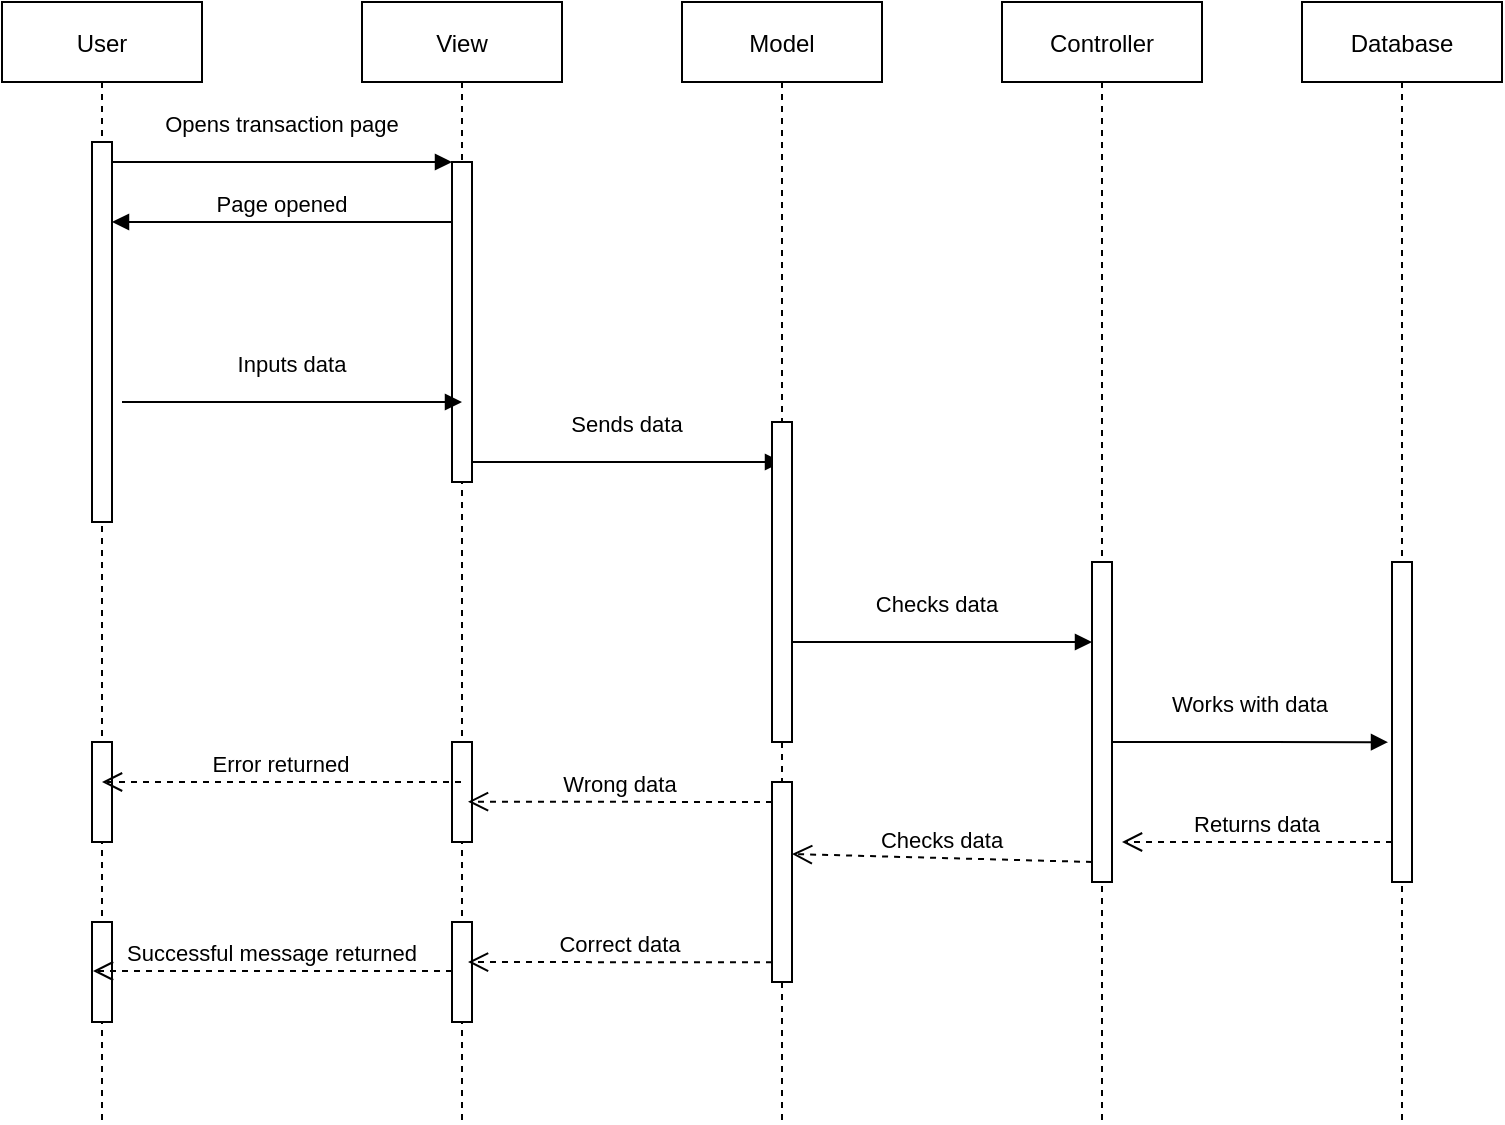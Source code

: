 <mxfile version="20.5.1" type="device"><diagram id="kgpKYQtTHZ0yAKxKKP6v" name="Page-1"><mxGraphModel dx="1422" dy="762" grid="1" gridSize="10" guides="1" tooltips="1" connect="1" arrows="1" fold="1" page="1" pageScale="1" pageWidth="850" pageHeight="1100" math="0" shadow="0"><root><mxCell id="0"/><mxCell id="1" parent="0"/><mxCell id="3nuBFxr9cyL0pnOWT2aG-1" value="User" style="shape=umlLifeline;perimeter=lifelinePerimeter;container=1;collapsible=0;recursiveResize=0;rounded=0;shadow=0;strokeWidth=1;" parent="1" vertex="1"><mxGeometry x="120" y="80" width="100" height="560" as="geometry"/></mxCell><mxCell id="3nuBFxr9cyL0pnOWT2aG-2" value="" style="points=[];perimeter=orthogonalPerimeter;rounded=0;shadow=0;strokeWidth=1;" parent="3nuBFxr9cyL0pnOWT2aG-1" vertex="1"><mxGeometry x="45" y="70" width="10" height="190" as="geometry"/></mxCell><mxCell id="aJREouYMdtmeNT7AX6Uo-19" value="" style="points=[];perimeter=orthogonalPerimeter;rounded=0;shadow=0;strokeWidth=1;" vertex="1" parent="3nuBFxr9cyL0pnOWT2aG-1"><mxGeometry x="45" y="370" width="10" height="50" as="geometry"/></mxCell><mxCell id="aJREouYMdtmeNT7AX6Uo-21" value="" style="points=[];perimeter=orthogonalPerimeter;rounded=0;shadow=0;strokeWidth=1;" vertex="1" parent="3nuBFxr9cyL0pnOWT2aG-1"><mxGeometry x="45" y="460" width="10" height="50" as="geometry"/></mxCell><mxCell id="3nuBFxr9cyL0pnOWT2aG-5" value="View" style="shape=umlLifeline;perimeter=lifelinePerimeter;container=1;collapsible=0;recursiveResize=0;rounded=0;shadow=0;strokeWidth=1;" parent="1" vertex="1"><mxGeometry x="300" y="80" width="100" height="560" as="geometry"/></mxCell><mxCell id="3nuBFxr9cyL0pnOWT2aG-6" value="" style="points=[];perimeter=orthogonalPerimeter;rounded=0;shadow=0;strokeWidth=1;" parent="3nuBFxr9cyL0pnOWT2aG-5" vertex="1"><mxGeometry x="45" y="80" width="10" height="160" as="geometry"/></mxCell><mxCell id="aJREouYMdtmeNT7AX6Uo-15" value="" style="points=[];perimeter=orthogonalPerimeter;rounded=0;shadow=0;strokeWidth=1;" vertex="1" parent="3nuBFxr9cyL0pnOWT2aG-5"><mxGeometry x="45" y="370" width="10" height="50" as="geometry"/></mxCell><mxCell id="aJREouYMdtmeNT7AX6Uo-16" value="" style="points=[];perimeter=orthogonalPerimeter;rounded=0;shadow=0;strokeWidth=1;" vertex="1" parent="3nuBFxr9cyL0pnOWT2aG-5"><mxGeometry x="45" y="460" width="10" height="50" as="geometry"/></mxCell><mxCell id="aJREouYMdtmeNT7AX6Uo-22" value="Successful message returned" style="verticalAlign=bottom;endArrow=open;dashed=1;endSize=8;shadow=0;strokeWidth=1;entryX=0.53;entryY=0.714;entryDx=0;entryDy=0;entryPerimeter=0;" edge="1" parent="3nuBFxr9cyL0pnOWT2aG-5"><mxGeometry relative="1" as="geometry"><mxPoint x="-134.5" y="484.5" as="targetPoint"/><mxPoint x="45" y="484.5" as="sourcePoint"/></mxGeometry></mxCell><mxCell id="3nuBFxr9cyL0pnOWT2aG-8" value="Opens transaction page" style="verticalAlign=bottom;endArrow=block;entryX=0;entryY=0;shadow=0;strokeWidth=1;" parent="1" source="3nuBFxr9cyL0pnOWT2aG-2" target="3nuBFxr9cyL0pnOWT2aG-6" edge="1"><mxGeometry y="10" relative="1" as="geometry"><mxPoint x="275" y="160" as="sourcePoint"/><mxPoint as="offset"/></mxGeometry></mxCell><mxCell id="3nuBFxr9cyL0pnOWT2aG-9" value="Page opened" style="verticalAlign=bottom;endArrow=block;entryX=1;entryY=0;shadow=0;strokeWidth=1;" parent="1" source="3nuBFxr9cyL0pnOWT2aG-6" edge="1"><mxGeometry relative="1" as="geometry"><mxPoint x="240" y="200" as="sourcePoint"/><mxPoint x="175" y="190" as="targetPoint"/></mxGeometry></mxCell><mxCell id="aJREouYMdtmeNT7AX6Uo-1" value="Model" style="shape=umlLifeline;perimeter=lifelinePerimeter;container=1;collapsible=0;recursiveResize=0;rounded=0;shadow=0;strokeWidth=1;" vertex="1" parent="1"><mxGeometry x="460" y="80" width="100" height="560" as="geometry"/></mxCell><mxCell id="aJREouYMdtmeNT7AX6Uo-8" value="Sends data" style="verticalAlign=bottom;endArrow=block;shadow=0;strokeWidth=1;" edge="1" parent="aJREouYMdtmeNT7AX6Uo-1"><mxGeometry y="10" relative="1" as="geometry"><mxPoint x="-105" y="230" as="sourcePoint"/><mxPoint x="50" y="230" as="targetPoint"/><mxPoint as="offset"/></mxGeometry></mxCell><mxCell id="aJREouYMdtmeNT7AX6Uo-13" value="" style="points=[];perimeter=orthogonalPerimeter;rounded=0;shadow=0;strokeWidth=1;" vertex="1" parent="aJREouYMdtmeNT7AX6Uo-1"><mxGeometry x="45" y="390" width="10" height="100" as="geometry"/></mxCell><mxCell id="aJREouYMdtmeNT7AX6Uo-18" value="Correct data" style="verticalAlign=bottom;endArrow=open;dashed=1;endSize=8;exitX=0;exitY=0.95;shadow=0;strokeWidth=1;entryX=0.53;entryY=0.714;entryDx=0;entryDy=0;entryPerimeter=0;" edge="1" parent="aJREouYMdtmeNT7AX6Uo-1"><mxGeometry relative="1" as="geometry"><mxPoint x="-107" y="480.0" as="targetPoint"/><mxPoint x="45" y="480.16" as="sourcePoint"/></mxGeometry></mxCell><mxCell id="aJREouYMdtmeNT7AX6Uo-3" value="Controller" style="shape=umlLifeline;perimeter=lifelinePerimeter;container=1;collapsible=0;recursiveResize=0;rounded=0;shadow=0;strokeWidth=1;" vertex="1" parent="1"><mxGeometry x="620" y="80" width="100" height="560" as="geometry"/></mxCell><mxCell id="aJREouYMdtmeNT7AX6Uo-14" value="Checks data" style="verticalAlign=bottom;endArrow=open;dashed=1;endSize=8;exitX=0;exitY=0.95;shadow=0;strokeWidth=1;entryX=1;entryY=0.36;entryDx=0;entryDy=0;entryPerimeter=0;" edge="1" parent="aJREouYMdtmeNT7AX6Uo-3" target="aJREouYMdtmeNT7AX6Uo-13"><mxGeometry relative="1" as="geometry"><mxPoint x="-90" y="430" as="targetPoint"/><mxPoint x="45" y="430.0" as="sourcePoint"/></mxGeometry></mxCell><mxCell id="aJREouYMdtmeNT7AX6Uo-5" value="Database" style="shape=umlLifeline;perimeter=lifelinePerimeter;container=1;collapsible=0;recursiveResize=0;rounded=0;shadow=0;strokeWidth=1;" vertex="1" parent="1"><mxGeometry x="770" y="80" width="100" height="560" as="geometry"/></mxCell><mxCell id="aJREouYMdtmeNT7AX6Uo-7" value="Inputs data" style="verticalAlign=bottom;endArrow=block;entryX=0;entryY=0;shadow=0;strokeWidth=1;" edge="1" parent="1"><mxGeometry y="10" relative="1" as="geometry"><mxPoint x="180" y="280.0" as="sourcePoint"/><mxPoint x="350" y="280.0" as="targetPoint"/><mxPoint as="offset"/></mxGeometry></mxCell><mxCell id="aJREouYMdtmeNT7AX6Uo-4" value="" style="points=[];perimeter=orthogonalPerimeter;rounded=0;shadow=0;strokeWidth=1;" vertex="1" parent="1"><mxGeometry x="665" y="360" width="10" height="160" as="geometry"/></mxCell><mxCell id="aJREouYMdtmeNT7AX6Uo-9" value="Checks data" style="verticalAlign=bottom;endArrow=block;shadow=0;strokeWidth=1;" edge="1" parent="1"><mxGeometry y="10" relative="1" as="geometry"><mxPoint x="510" y="400" as="sourcePoint"/><mxPoint x="665" y="400" as="targetPoint"/><mxPoint as="offset"/></mxGeometry></mxCell><mxCell id="aJREouYMdtmeNT7AX6Uo-6" value="" style="points=[];perimeter=orthogonalPerimeter;rounded=0;shadow=0;strokeWidth=1;" vertex="1" parent="1"><mxGeometry x="815" y="360" width="10" height="160" as="geometry"/></mxCell><mxCell id="aJREouYMdtmeNT7AX6Uo-10" value="Works with data" style="verticalAlign=bottom;endArrow=block;shadow=0;strokeWidth=1;entryX=-0.2;entryY=0.563;entryDx=0;entryDy=0;entryPerimeter=0;" edge="1" parent="1" target="aJREouYMdtmeNT7AX6Uo-6"><mxGeometry y="10" relative="1" as="geometry"><mxPoint x="675" y="450" as="sourcePoint"/><mxPoint x="830" y="450" as="targetPoint"/><mxPoint as="offset"/></mxGeometry></mxCell><mxCell id="aJREouYMdtmeNT7AX6Uo-11" value="Returns data" style="verticalAlign=bottom;endArrow=open;dashed=1;endSize=8;exitX=0;exitY=0.95;shadow=0;strokeWidth=1;" edge="1" parent="1"><mxGeometry relative="1" as="geometry"><mxPoint x="680" y="500" as="targetPoint"/><mxPoint x="815" y="500.0" as="sourcePoint"/></mxGeometry></mxCell><mxCell id="aJREouYMdtmeNT7AX6Uo-2" value="" style="points=[];perimeter=orthogonalPerimeter;rounded=0;shadow=0;strokeWidth=1;" vertex="1" parent="1"><mxGeometry x="505" y="290" width="10" height="160" as="geometry"/></mxCell><mxCell id="aJREouYMdtmeNT7AX6Uo-17" value="Wrong data" style="verticalAlign=bottom;endArrow=open;dashed=1;endSize=8;exitX=0;exitY=0.95;shadow=0;strokeWidth=1;entryX=0.53;entryY=0.714;entryDx=0;entryDy=0;entryPerimeter=0;" edge="1" parent="1" target="3nuBFxr9cyL0pnOWT2aG-5"><mxGeometry relative="1" as="geometry"><mxPoint x="370" y="480" as="targetPoint"/><mxPoint x="505" y="480.0" as="sourcePoint"/></mxGeometry></mxCell><mxCell id="aJREouYMdtmeNT7AX6Uo-20" value="Error returned" style="verticalAlign=bottom;endArrow=open;dashed=1;endSize=8;shadow=0;strokeWidth=1;entryX=0.53;entryY=0.714;entryDx=0;entryDy=0;entryPerimeter=0;" edge="1" parent="1" source="3nuBFxr9cyL0pnOWT2aG-5"><mxGeometry relative="1" as="geometry"><mxPoint x="170" y="470.0" as="targetPoint"/><mxPoint x="322" y="470.16" as="sourcePoint"/></mxGeometry></mxCell></root></mxGraphModel></diagram></mxfile>